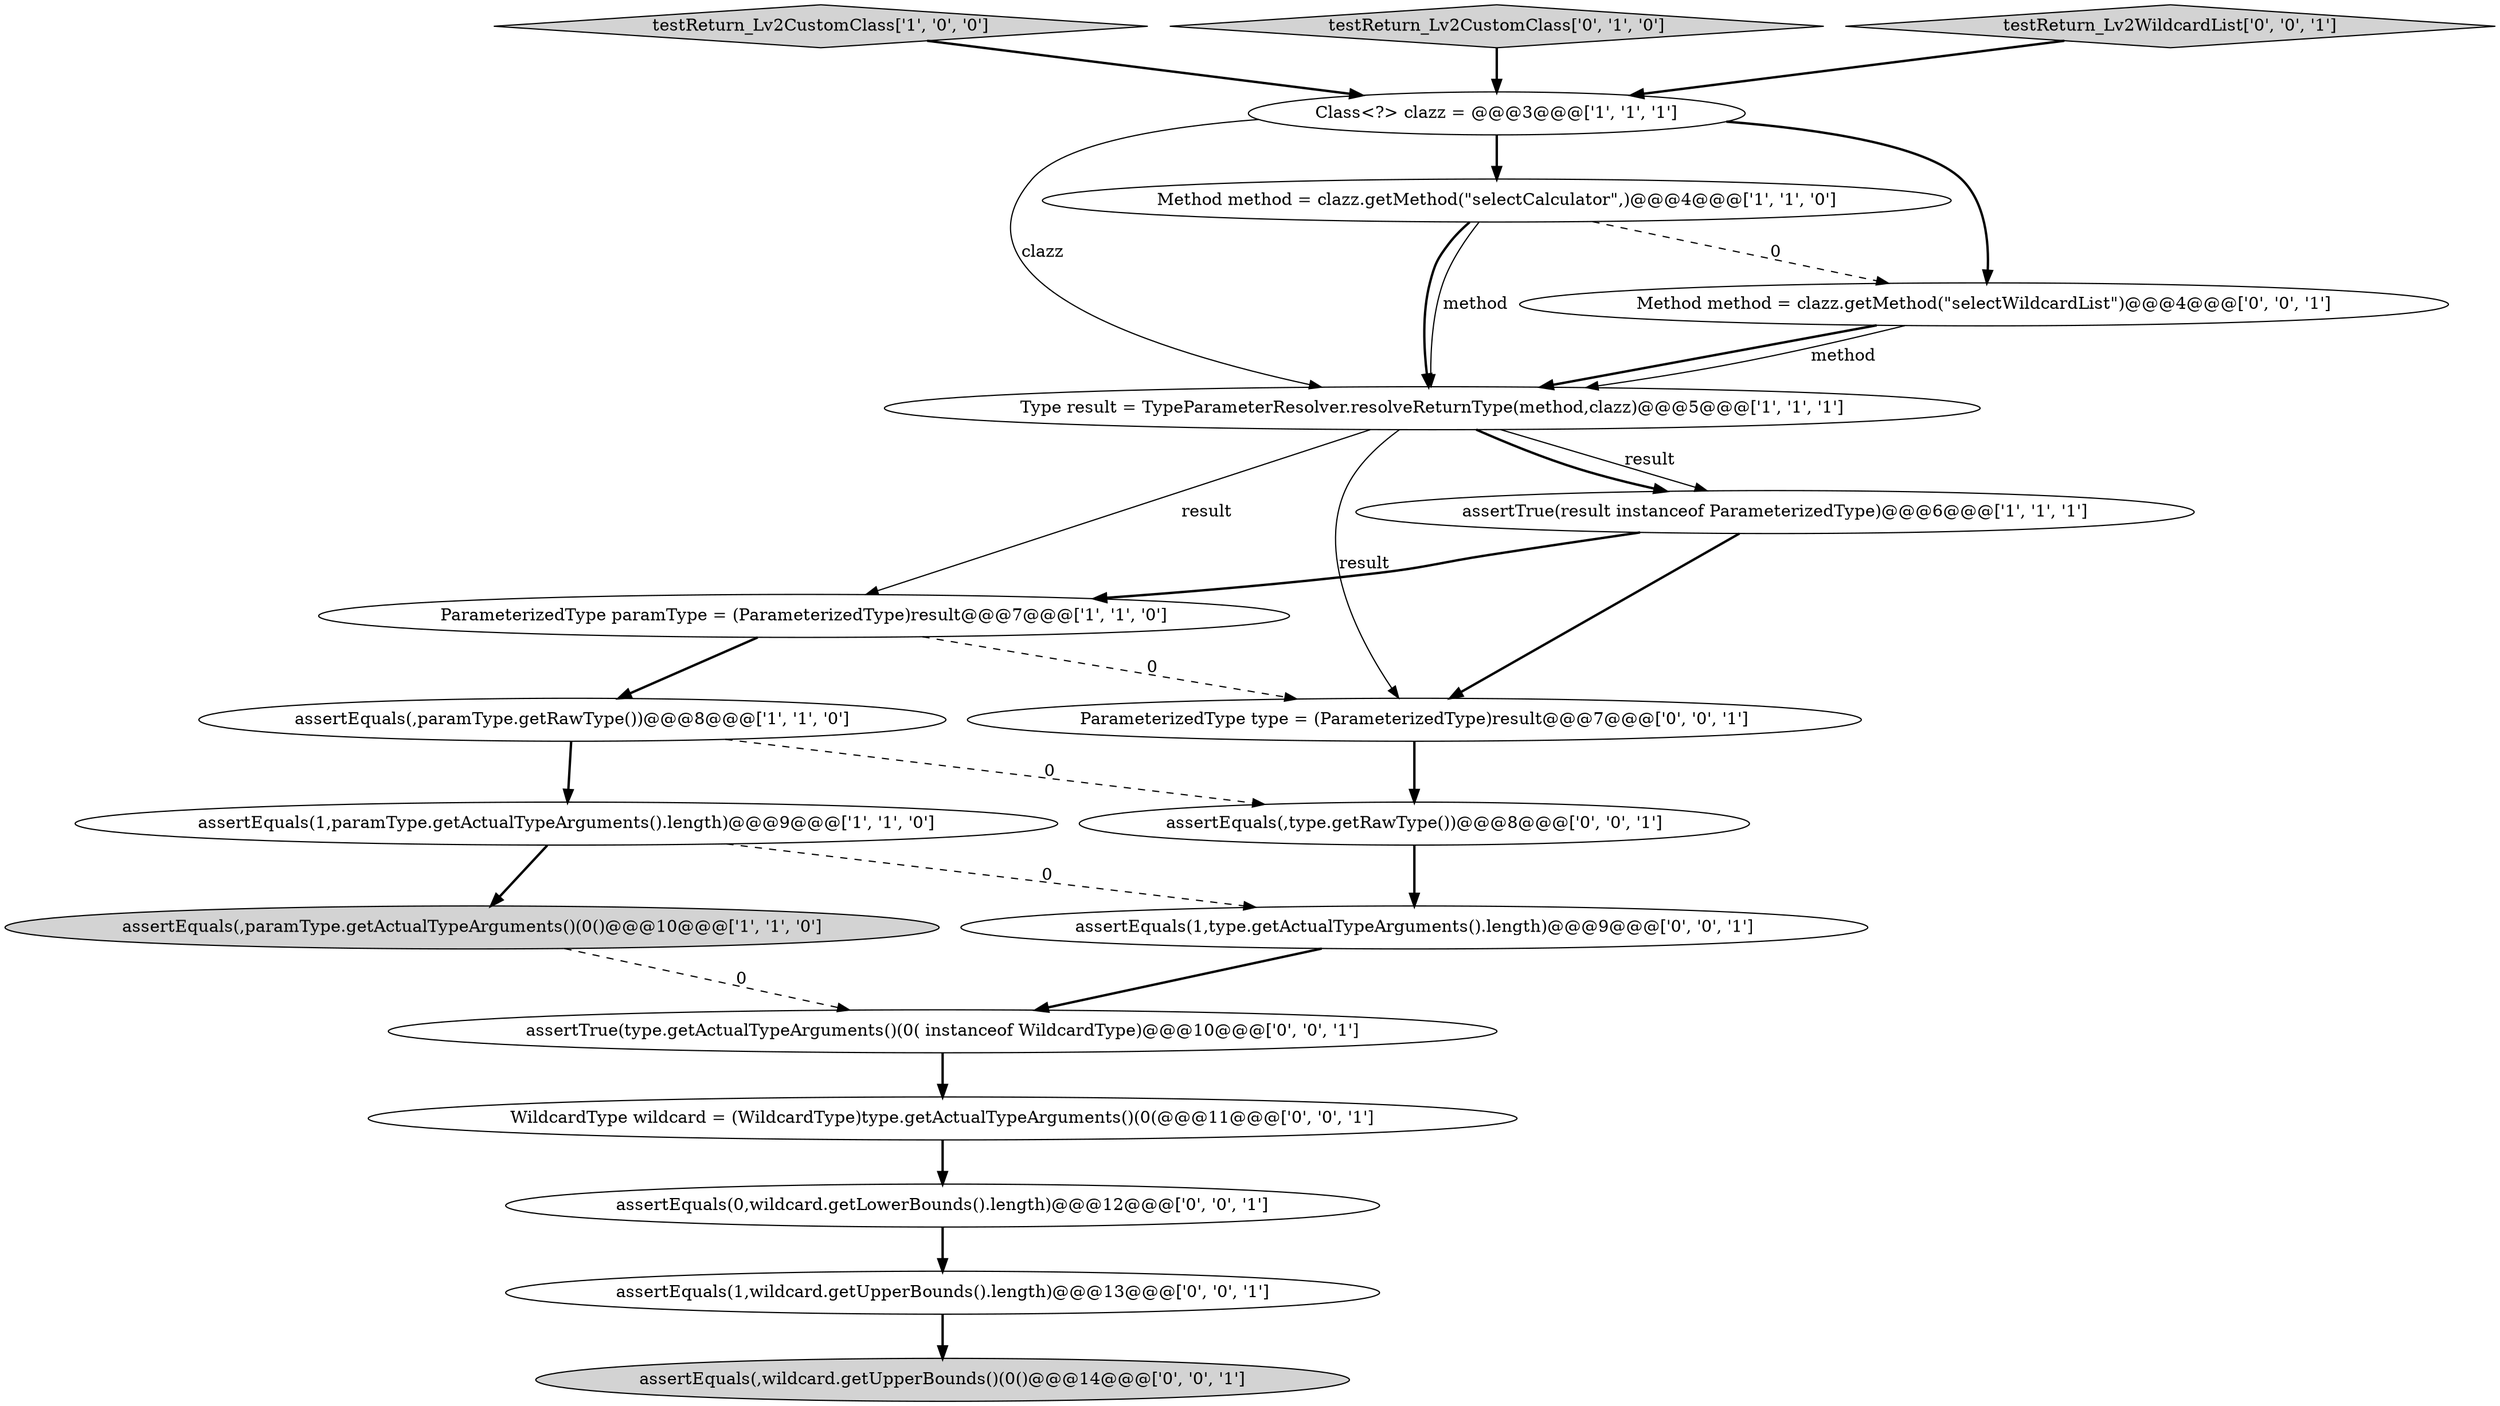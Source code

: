 digraph {
18 [style = filled, label = "WildcardType wildcard = (WildcardType)type.getActualTypeArguments()(0(@@@11@@@['0', '0', '1']", fillcolor = white, shape = ellipse image = "AAA0AAABBB3BBB"];
14 [style = filled, label = "assertEquals(,type.getRawType())@@@8@@@['0', '0', '1']", fillcolor = white, shape = ellipse image = "AAA0AAABBB3BBB"];
13 [style = filled, label = "assertEquals(,wildcard.getUpperBounds()(0()@@@14@@@['0', '0', '1']", fillcolor = lightgray, shape = ellipse image = "AAA0AAABBB3BBB"];
4 [style = filled, label = "testReturn_Lv2CustomClass['1', '0', '0']", fillcolor = lightgray, shape = diamond image = "AAA0AAABBB1BBB"];
1 [style = filled, label = "assertEquals(1,paramType.getActualTypeArguments().length)@@@9@@@['1', '1', '0']", fillcolor = white, shape = ellipse image = "AAA0AAABBB1BBB"];
3 [style = filled, label = "assertEquals(,paramType.getActualTypeArguments()(0()@@@10@@@['1', '1', '0']", fillcolor = lightgray, shape = ellipse image = "AAA0AAABBB1BBB"];
15 [style = filled, label = "assertEquals(1,type.getActualTypeArguments().length)@@@9@@@['0', '0', '1']", fillcolor = white, shape = ellipse image = "AAA0AAABBB3BBB"];
0 [style = filled, label = "Class<?> clazz = @@@3@@@['1', '1', '1']", fillcolor = white, shape = ellipse image = "AAA0AAABBB1BBB"];
16 [style = filled, label = "Method method = clazz.getMethod(\"selectWildcardList\")@@@4@@@['0', '0', '1']", fillcolor = white, shape = ellipse image = "AAA0AAABBB3BBB"];
19 [style = filled, label = "assertTrue(type.getActualTypeArguments()(0( instanceof WildcardType)@@@10@@@['0', '0', '1']", fillcolor = white, shape = ellipse image = "AAA0AAABBB3BBB"];
2 [style = filled, label = "ParameterizedType paramType = (ParameterizedType)result@@@7@@@['1', '1', '0']", fillcolor = white, shape = ellipse image = "AAA0AAABBB1BBB"];
12 [style = filled, label = "assertEquals(1,wildcard.getUpperBounds().length)@@@13@@@['0', '0', '1']", fillcolor = white, shape = ellipse image = "AAA0AAABBB3BBB"];
9 [style = filled, label = "testReturn_Lv2CustomClass['0', '1', '0']", fillcolor = lightgray, shape = diamond image = "AAA0AAABBB2BBB"];
11 [style = filled, label = "assertEquals(0,wildcard.getLowerBounds().length)@@@12@@@['0', '0', '1']", fillcolor = white, shape = ellipse image = "AAA0AAABBB3BBB"];
7 [style = filled, label = "assertEquals(,paramType.getRawType())@@@8@@@['1', '1', '0']", fillcolor = white, shape = ellipse image = "AAA0AAABBB1BBB"];
6 [style = filled, label = "Type result = TypeParameterResolver.resolveReturnType(method,clazz)@@@5@@@['1', '1', '1']", fillcolor = white, shape = ellipse image = "AAA0AAABBB1BBB"];
17 [style = filled, label = "testReturn_Lv2WildcardList['0', '0', '1']", fillcolor = lightgray, shape = diamond image = "AAA0AAABBB3BBB"];
5 [style = filled, label = "assertTrue(result instanceof ParameterizedType)@@@6@@@['1', '1', '1']", fillcolor = white, shape = ellipse image = "AAA0AAABBB1BBB"];
10 [style = filled, label = "ParameterizedType type = (ParameterizedType)result@@@7@@@['0', '0', '1']", fillcolor = white, shape = ellipse image = "AAA0AAABBB3BBB"];
8 [style = filled, label = "Method method = clazz.getMethod(\"selectCalculator\",)@@@4@@@['1', '1', '0']", fillcolor = white, shape = ellipse image = "AAA0AAABBB1BBB"];
5->10 [style = bold, label=""];
0->16 [style = bold, label=""];
8->16 [style = dashed, label="0"];
19->18 [style = bold, label=""];
7->1 [style = bold, label=""];
9->0 [style = bold, label=""];
8->6 [style = solid, label="method"];
10->14 [style = bold, label=""];
7->14 [style = dashed, label="0"];
1->15 [style = dashed, label="0"];
16->6 [style = bold, label=""];
18->11 [style = bold, label=""];
1->3 [style = bold, label=""];
6->5 [style = solid, label="result"];
8->6 [style = bold, label=""];
11->12 [style = bold, label=""];
15->19 [style = bold, label=""];
2->10 [style = dashed, label="0"];
4->0 [style = bold, label=""];
3->19 [style = dashed, label="0"];
12->13 [style = bold, label=""];
6->5 [style = bold, label=""];
5->2 [style = bold, label=""];
17->0 [style = bold, label=""];
16->6 [style = solid, label="method"];
0->8 [style = bold, label=""];
14->15 [style = bold, label=""];
2->7 [style = bold, label=""];
6->10 [style = solid, label="result"];
6->2 [style = solid, label="result"];
0->6 [style = solid, label="clazz"];
}
